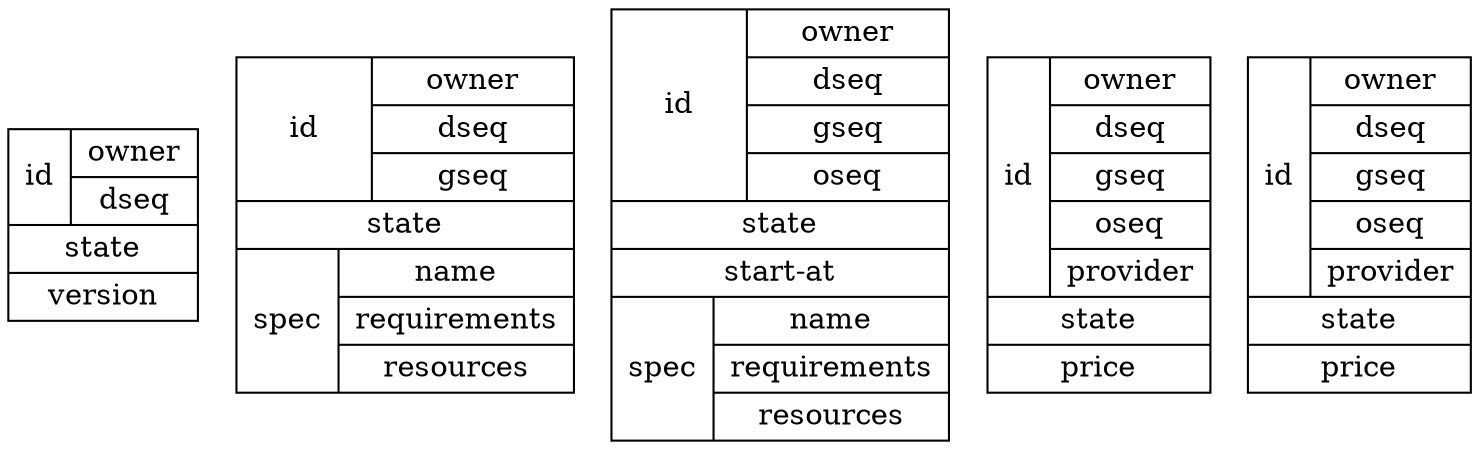 digraph struct {
  node [shape=record];

  deployment [
    label = "{ { id | { owner | dseq } } | state | version }"
  ];

  group [
    label = "{ { id | { owner | dseq | gseq } } | state | { spec | { name | requirements | resources } } }"
  ];

  order [
    label = "{ { id | { owner | dseq | gseq | oseq } } | state | start-at | { spec | { name | requirements | resources } } }"
  ];

  bid [
    label = "{ { id | { owner | dseq | gseq | oseq | provider } } | state | price }"
  ];

  lease [
    label = "{ { id | { owner | dseq | gseq | oseq | provider } } | state | price }"
  ];

}
